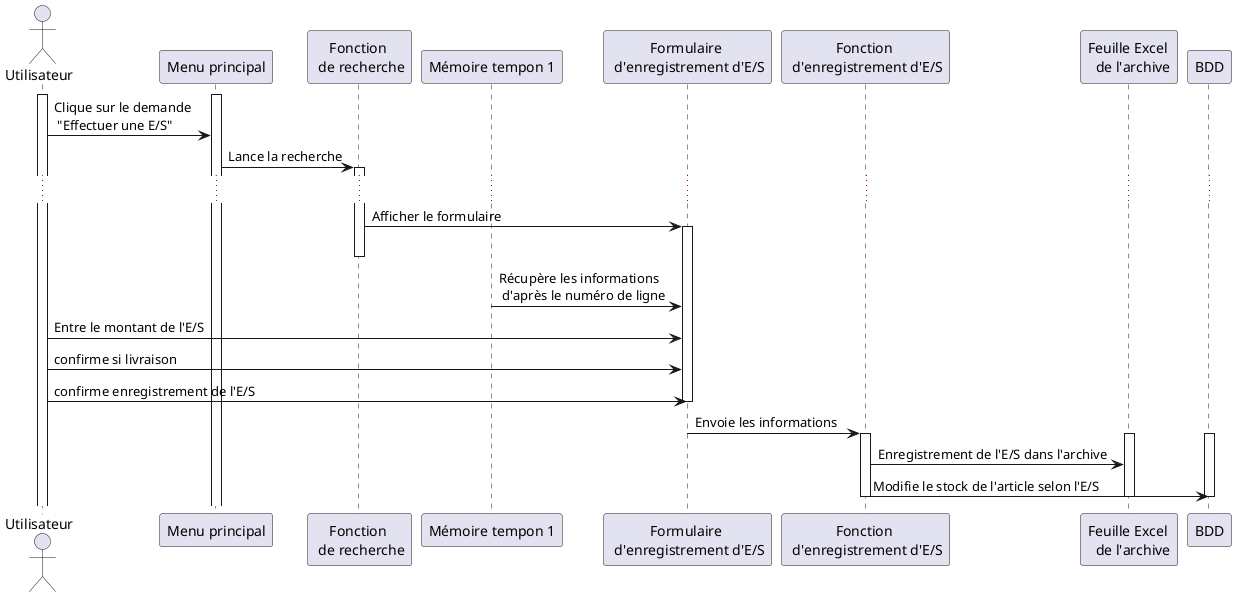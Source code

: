 @startuml global gestionnaire de stocks sequence

    'Create an actor "user"
    actor Utilisateur as usr
    participant "Menu principal" as mmenu
    participant "Fonction \n de recherche" as search
    participant "Mémoire tempon 1" as temp1
  
    participant "Formulaire \n d'enregistrement d'E/S" as frmES
    participant "Fonction \n d'enregistrement d'E/S" as funcES
    participant "Feuille Excel \n  de l'archive" as feuilExcel
    participant "BDD" as bdd

    Activate usr
    Activate mmenu
    usr -> mmenu : Clique sur le demande \n "Effectuer une E/S"    
    mmenu -> search : Lance la recherche
    activate search
    ...
    search -> frmES: Afficher le formulaire
    activate frmES
    deactivate search
    

    frmES <- temp1: Récupère les informations \n d'après le numéro de ligne
    usr -> frmES: Entre le montant de l'E/S
    usr -> frmES: confirme si livraison
    usr -> frmES: confirme enregistrement de l'E/S
    deactivate frmES
    frmES -> funcES: Envoie les informations
    activate funcES
    
    activate feuilExcel
    activate bdd
    funcES -> feuilExcel: Enregistrement de l'E/S dans l'archive
    funcES -> bdd: Modifie le stock de l'article selon l'E/S
    deactivate funcES
    deactivate bdd
    deactivate feuilExcel
    deactivate frmES




@enduml